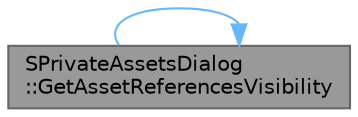 digraph "SPrivateAssetsDialog::GetAssetReferencesVisibility"
{
 // INTERACTIVE_SVG=YES
 // LATEX_PDF_SIZE
  bgcolor="transparent";
  edge [fontname=Helvetica,fontsize=10,labelfontname=Helvetica,labelfontsize=10];
  node [fontname=Helvetica,fontsize=10,shape=box,height=0.2,width=0.4];
  rankdir="LR";
  Node1 [id="Node000001",label="SPrivateAssetsDialog\l::GetAssetReferencesVisibility",height=0.2,width=0.4,color="gray40", fillcolor="grey60", style="filled", fontcolor="black",tooltip="Gets the visibility of if there are any on disk assets to show."];
  Node1 -> Node1 [id="edge1_Node000001_Node000001",color="steelblue1",style="solid",tooltip=" "];
}

